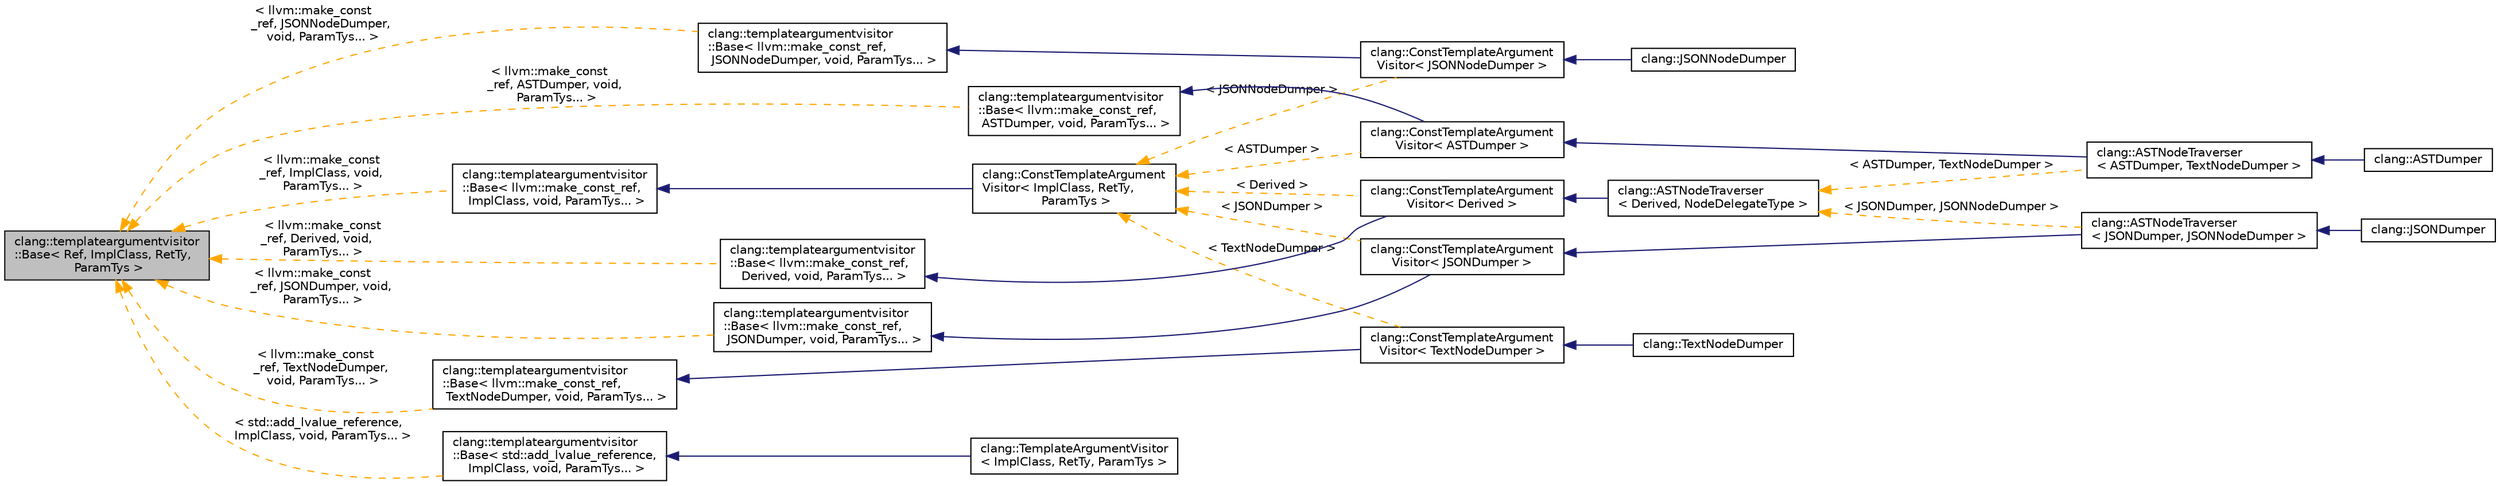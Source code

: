 digraph "clang::templateargumentvisitor::Base&lt; Ref, ImplClass, RetTy, ParamTys &gt;"
{
 // LATEX_PDF_SIZE
  bgcolor="transparent";
  edge [fontname="Helvetica",fontsize="10",labelfontname="Helvetica",labelfontsize="10"];
  node [fontname="Helvetica",fontsize="10",shape=record];
  rankdir="LR";
  Node1 [label="clang::templateargumentvisitor\l::Base\< Ref, ImplClass, RetTy,\l ParamTys \>",height=0.2,width=0.4,color="black", fillcolor="grey75", style="filled", fontcolor="black",tooltip="A simple visitor class that helps create template argument visitors."];
  Node1 -> Node2 [dir="back",color="orange",fontsize="10",style="dashed",label=" \< llvm::make_const\l_ref, ImplClass, void,\l ParamTys... \>" ,fontname="Helvetica"];
  Node2 [label="clang::templateargumentvisitor\l::Base\< llvm::make_const_ref,\l ImplClass, void, ParamTys... \>",height=0.2,width=0.4,color="black",URL="$classclang_1_1templateargumentvisitor_1_1Base.html",tooltip=" "];
  Node2 -> Node3 [dir="back",color="midnightblue",fontsize="10",style="solid",fontname="Helvetica"];
  Node3 [label="clang::ConstTemplateArgument\lVisitor\< ImplClass, RetTy,\l ParamTys \>",height=0.2,width=0.4,color="black",URL="$classclang_1_1ConstTemplateArgumentVisitor.html",tooltip="A simple visitor class that helps create template argument visitors."];
  Node3 -> Node4 [dir="back",color="orange",fontsize="10",style="dashed",label=" \< JSONNodeDumper \>" ,fontname="Helvetica"];
  Node4 [label="clang::ConstTemplateArgument\lVisitor\< JSONNodeDumper \>",height=0.2,width=0.4,color="black",URL="$classclang_1_1ConstTemplateArgumentVisitor.html",tooltip=" "];
  Node4 -> Node5 [dir="back",color="midnightblue",fontsize="10",style="solid",fontname="Helvetica"];
  Node5 [label="clang::JSONNodeDumper",height=0.2,width=0.4,color="black",URL="$classclang_1_1JSONNodeDumper.html",tooltip=" "];
  Node3 -> Node6 [dir="back",color="orange",fontsize="10",style="dashed",label=" \< ASTDumper \>" ,fontname="Helvetica"];
  Node6 [label="clang::ConstTemplateArgument\lVisitor\< ASTDumper \>",height=0.2,width=0.4,color="black",URL="$classclang_1_1ConstTemplateArgumentVisitor.html",tooltip=" "];
  Node6 -> Node7 [dir="back",color="midnightblue",fontsize="10",style="solid",fontname="Helvetica"];
  Node7 [label="clang::ASTNodeTraverser\l\< ASTDumper, TextNodeDumper \>",height=0.2,width=0.4,color="black",URL="$classclang_1_1ASTNodeTraverser.html",tooltip=" "];
  Node7 -> Node8 [dir="back",color="midnightblue",fontsize="10",style="solid",fontname="Helvetica"];
  Node8 [label="clang::ASTDumper",height=0.2,width=0.4,color="black",URL="$classclang_1_1ASTDumper.html",tooltip=" "];
  Node3 -> Node9 [dir="back",color="orange",fontsize="10",style="dashed",label=" \< Derived \>" ,fontname="Helvetica"];
  Node9 [label="clang::ConstTemplateArgument\lVisitor\< Derived \>",height=0.2,width=0.4,color="black",URL="$classclang_1_1ConstTemplateArgumentVisitor.html",tooltip=" "];
  Node9 -> Node10 [dir="back",color="midnightblue",fontsize="10",style="solid",fontname="Helvetica"];
  Node10 [label="clang::ASTNodeTraverser\l\< Derived, NodeDelegateType \>",height=0.2,width=0.4,color="black",URL="$classclang_1_1ASTNodeTraverser.html",tooltip="ASTNodeTraverser traverses the Clang AST for dumping purposes."];
  Node10 -> Node11 [dir="back",color="orange",fontsize="10",style="dashed",label=" \< JSONDumper, JSONNodeDumper \>" ,fontname="Helvetica"];
  Node11 [label="clang::ASTNodeTraverser\l\< JSONDumper, JSONNodeDumper \>",height=0.2,width=0.4,color="black",URL="$classclang_1_1ASTNodeTraverser.html",tooltip=" "];
  Node11 -> Node12 [dir="back",color="midnightblue",fontsize="10",style="solid",fontname="Helvetica"];
  Node12 [label="clang::JSONDumper",height=0.2,width=0.4,color="black",URL="$classclang_1_1JSONDumper.html",tooltip=" "];
  Node10 -> Node7 [dir="back",color="orange",fontsize="10",style="dashed",label=" \< ASTDumper, TextNodeDumper \>" ,fontname="Helvetica"];
  Node3 -> Node13 [dir="back",color="orange",fontsize="10",style="dashed",label=" \< JSONDumper \>" ,fontname="Helvetica"];
  Node13 [label="clang::ConstTemplateArgument\lVisitor\< JSONDumper \>",height=0.2,width=0.4,color="black",URL="$classclang_1_1ConstTemplateArgumentVisitor.html",tooltip=" "];
  Node13 -> Node11 [dir="back",color="midnightblue",fontsize="10",style="solid",fontname="Helvetica"];
  Node3 -> Node14 [dir="back",color="orange",fontsize="10",style="dashed",label=" \< TextNodeDumper \>" ,fontname="Helvetica"];
  Node14 [label="clang::ConstTemplateArgument\lVisitor\< TextNodeDumper \>",height=0.2,width=0.4,color="black",URL="$classclang_1_1ConstTemplateArgumentVisitor.html",tooltip=" "];
  Node14 -> Node15 [dir="back",color="midnightblue",fontsize="10",style="solid",fontname="Helvetica"];
  Node15 [label="clang::TextNodeDumper",height=0.2,width=0.4,color="black",URL="$classclang_1_1TextNodeDumper.html",tooltip=" "];
  Node1 -> Node16 [dir="back",color="orange",fontsize="10",style="dashed",label=" \< llvm::make_const\l_ref, JSONNodeDumper,\l void, ParamTys... \>" ,fontname="Helvetica"];
  Node16 [label="clang::templateargumentvisitor\l::Base\< llvm::make_const_ref,\l JSONNodeDumper, void, ParamTys... \>",height=0.2,width=0.4,color="black",URL="$classclang_1_1templateargumentvisitor_1_1Base.html",tooltip=" "];
  Node16 -> Node4 [dir="back",color="midnightblue",fontsize="10",style="solid",fontname="Helvetica"];
  Node1 -> Node17 [dir="back",color="orange",fontsize="10",style="dashed",label=" \< llvm::make_const\l_ref, JSONDumper, void,\l ParamTys... \>" ,fontname="Helvetica"];
  Node17 [label="clang::templateargumentvisitor\l::Base\< llvm::make_const_ref,\l JSONDumper, void, ParamTys... \>",height=0.2,width=0.4,color="black",URL="$classclang_1_1templateargumentvisitor_1_1Base.html",tooltip=" "];
  Node17 -> Node13 [dir="back",color="midnightblue",fontsize="10",style="solid",fontname="Helvetica"];
  Node1 -> Node18 [dir="back",color="orange",fontsize="10",style="dashed",label=" \< std::add_lvalue_reference,\l ImplClass, void, ParamTys... \>" ,fontname="Helvetica"];
  Node18 [label="clang::templateargumentvisitor\l::Base\< std::add_lvalue_reference,\l ImplClass, void, ParamTys... \>",height=0.2,width=0.4,color="black",URL="$classclang_1_1templateargumentvisitor_1_1Base.html",tooltip=" "];
  Node18 -> Node19 [dir="back",color="midnightblue",fontsize="10",style="solid",fontname="Helvetica"];
  Node19 [label="clang::TemplateArgumentVisitor\l\< ImplClass, RetTy, ParamTys \>",height=0.2,width=0.4,color="black",URL="$classclang_1_1TemplateArgumentVisitor.html",tooltip="A simple visitor class that helps create template argument visitors."];
  Node1 -> Node20 [dir="back",color="orange",fontsize="10",style="dashed",label=" \< llvm::make_const\l_ref, Derived, void,\l ParamTys... \>" ,fontname="Helvetica"];
  Node20 [label="clang::templateargumentvisitor\l::Base\< llvm::make_const_ref,\l Derived, void, ParamTys... \>",height=0.2,width=0.4,color="black",URL="$classclang_1_1templateargumentvisitor_1_1Base.html",tooltip=" "];
  Node20 -> Node9 [dir="back",color="midnightblue",fontsize="10",style="solid",fontname="Helvetica"];
  Node1 -> Node21 [dir="back",color="orange",fontsize="10",style="dashed",label=" \< llvm::make_const\l_ref, ASTDumper, void,\l ParamTys... \>" ,fontname="Helvetica"];
  Node21 [label="clang::templateargumentvisitor\l::Base\< llvm::make_const_ref,\l ASTDumper, void, ParamTys... \>",height=0.2,width=0.4,color="black",URL="$classclang_1_1templateargumentvisitor_1_1Base.html",tooltip=" "];
  Node21 -> Node6 [dir="back",color="midnightblue",fontsize="10",style="solid",fontname="Helvetica"];
  Node1 -> Node22 [dir="back",color="orange",fontsize="10",style="dashed",label=" \< llvm::make_const\l_ref, TextNodeDumper,\l void, ParamTys... \>" ,fontname="Helvetica"];
  Node22 [label="clang::templateargumentvisitor\l::Base\< llvm::make_const_ref,\l TextNodeDumper, void, ParamTys... \>",height=0.2,width=0.4,color="black",URL="$classclang_1_1templateargumentvisitor_1_1Base.html",tooltip=" "];
  Node22 -> Node14 [dir="back",color="midnightblue",fontsize="10",style="solid",fontname="Helvetica"];
}
